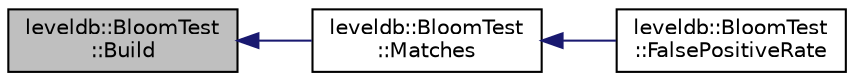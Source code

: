 digraph "leveldb::BloomTest::Build"
{
  edge [fontname="Helvetica",fontsize="10",labelfontname="Helvetica",labelfontsize="10"];
  node [fontname="Helvetica",fontsize="10",shape=record];
  rankdir="LR";
  Node1 [label="leveldb::BloomTest\l::Build",height=0.2,width=0.4,color="black", fillcolor="grey75", style="filled" fontcolor="black"];
  Node1 -> Node2 [dir="back",color="midnightblue",fontsize="10",style="solid"];
  Node2 [label="leveldb::BloomTest\l::Matches",height=0.2,width=0.4,color="black", fillcolor="white", style="filled",URL="$classleveldb_1_1_bloom_test.html#a1d2a9794bd26ac0124a18511689ef211"];
  Node2 -> Node3 [dir="back",color="midnightblue",fontsize="10",style="solid"];
  Node3 [label="leveldb::BloomTest\l::FalsePositiveRate",height=0.2,width=0.4,color="black", fillcolor="white", style="filled",URL="$classleveldb_1_1_bloom_test.html#abf887498db753825b308933df22c0bbb"];
}
